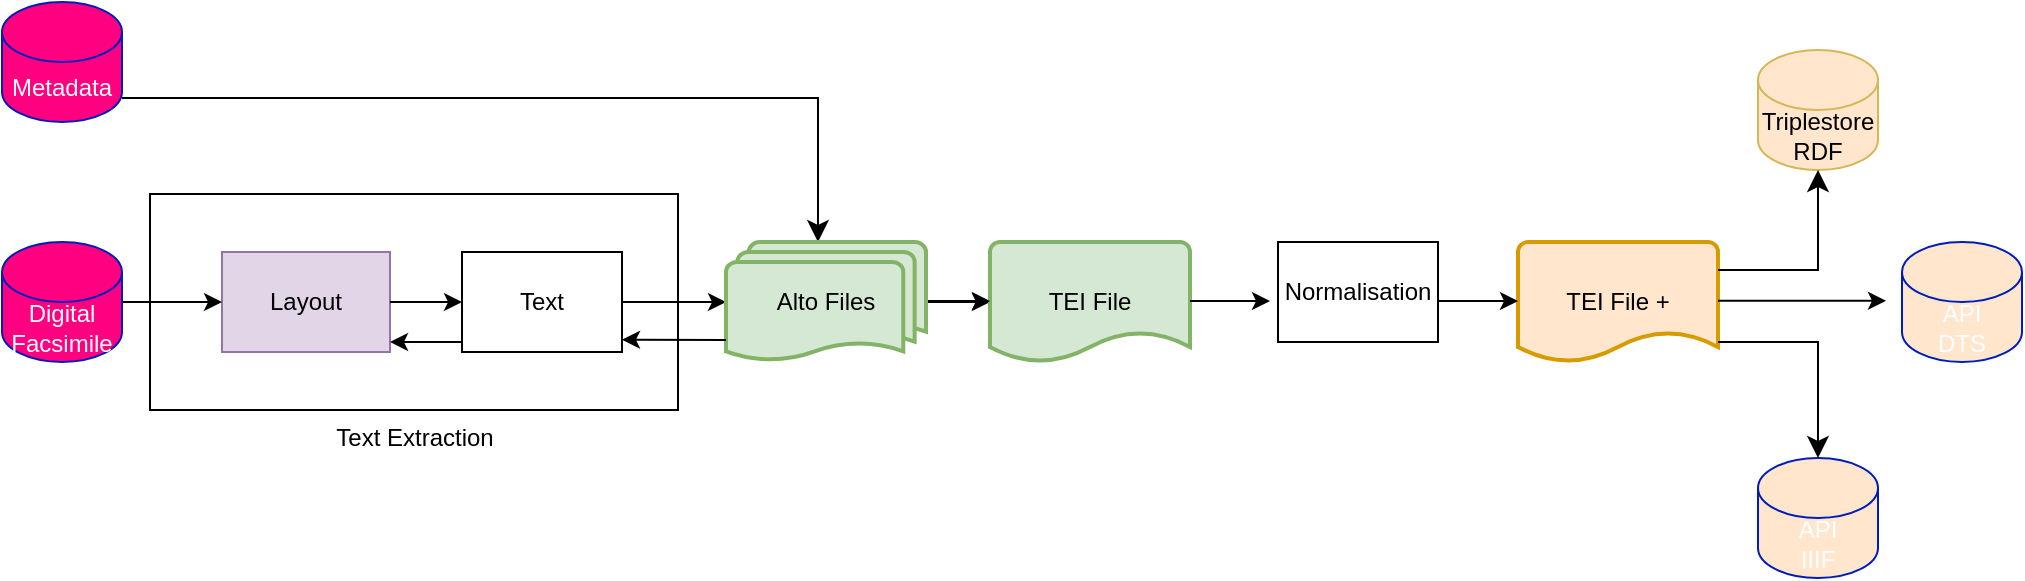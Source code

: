 <mxfile version="27.1.6">
  <diagram name="Page-1" id="8GD4mjo0wxzKbK60EgCC">
    <mxGraphModel dx="1162" dy="751" grid="1" gridSize="12" guides="1" tooltips="1" connect="1" arrows="1" fold="1" page="1" pageScale="1" pageWidth="827" pageHeight="1169" math="0" shadow="0">
      <root>
        <mxCell id="0" />
        <mxCell id="1" parent="0" />
        <mxCell id="FtyBfxp5inxuuh24bvAW-27" value="Text Extraction" style="verticalLabelPosition=bottom;verticalAlign=top;html=1;shape=mxgraph.basic.rect;fillColor2=none;strokeWidth=1;size=20;indent=5;" vertex="1" parent="1">
          <mxGeometry x="84" y="276" width="264" height="108" as="geometry" />
        </mxCell>
        <mxCell id="FtyBfxp5inxuuh24bvAW-1" value="Metadata" style="shape=cylinder3;whiteSpace=wrap;html=1;boundedLbl=1;backgroundOutline=1;size=15;labelBackgroundColor=none;fillColor=light-dark(#FF0080,#99004D);fontColor=#ffffff;strokeColor=light-dark(#001DBC,#33001A);" vertex="1" parent="1">
          <mxGeometry x="10" y="180" width="60" height="60" as="geometry" />
        </mxCell>
        <mxCell id="FtyBfxp5inxuuh24bvAW-3" value="Layout" style="rounded=0;whiteSpace=wrap;html=1;labelBackgroundColor=none;fillColor=light-dark(#E1D5E7,#FFFFFF);strokeColor=light-dark(#9673A6,#000000);fontColor=light-dark(#000000,#000000);" vertex="1" parent="1">
          <mxGeometry x="120" y="305" width="84" height="50" as="geometry" />
        </mxCell>
        <mxCell id="FtyBfxp5inxuuh24bvAW-17" value="" style="edgeStyle=orthogonalEdgeStyle;rounded=0;orthogonalLoop=1;jettySize=auto;html=1;strokeColor=light-dark(#000000,#00FF00);" edge="1" parent="1" source="FtyBfxp5inxuuh24bvAW-8" target="FtyBfxp5inxuuh24bvAW-10">
          <mxGeometry relative="1" as="geometry" />
        </mxCell>
        <mxCell id="FtyBfxp5inxuuh24bvAW-4" value="&lt;font style=&quot;color: light-dark(rgb(0, 0, 0), rgb(0, 0, 0));&quot;&gt;Text&lt;/font&gt;" style="rounded=0;whiteSpace=wrap;html=1;labelBackgroundColor=none;strokeColor=default;fillColor=light-dark(#FFFFFF,#FFFFFF);" vertex="1" parent="1">
          <mxGeometry x="240" y="305" width="80" height="50" as="geometry" />
        </mxCell>
        <mxCell id="FtyBfxp5inxuuh24bvAW-5" value="" style="endArrow=classic;html=1;rounded=0;exitX=1;exitY=0.5;exitDx=0;exitDy=0;exitPerimeter=0;entryX=0;entryY=0.5;entryDx=0;entryDy=0;labelBackgroundColor=none;fontColor=default;strokeColor=light-dark(#000000,#00CC00);" edge="1" parent="1" source="FtyBfxp5inxuuh24bvAW-11" target="FtyBfxp5inxuuh24bvAW-3">
          <mxGeometry width="50" height="50" relative="1" as="geometry">
            <mxPoint x="90.0" y="299.52" as="sourcePoint" />
            <mxPoint x="189.96" y="299.5" as="targetPoint" />
          </mxGeometry>
        </mxCell>
        <mxCell id="FtyBfxp5inxuuh24bvAW-7" value="" style="endArrow=classic;html=1;rounded=0;exitX=1;exitY=0.5;exitDx=0;exitDy=0;entryX=0;entryY=0.5;entryDx=0;entryDy=0;labelBackgroundColor=none;fontColor=default;strokeColor=light-dark(#000000,#00CC00);" edge="1" parent="1" source="FtyBfxp5inxuuh24bvAW-3" target="FtyBfxp5inxuuh24bvAW-4">
          <mxGeometry width="50" height="50" relative="1" as="geometry">
            <mxPoint x="320" y="360" as="sourcePoint" />
            <mxPoint x="320" y="308" as="targetPoint" />
          </mxGeometry>
        </mxCell>
        <mxCell id="FtyBfxp5inxuuh24bvAW-9" value="TEI File +" style="strokeWidth=2;html=1;shape=mxgraph.flowchart.document2;whiteSpace=wrap;size=0.25;labelBackgroundColor=none;fillColor=light-dark(#FFE6CC,#FF66B3);strokeColor=light-dark(#D79B00,#99004D);fontColor=light-dark(#000000,#000000);" vertex="1" parent="1">
          <mxGeometry x="768" y="300" width="100" height="60" as="geometry" />
        </mxCell>
        <mxCell id="FtyBfxp5inxuuh24bvAW-10" value="&lt;font style=&quot;color: light-dark(rgb(0, 0, 0), rgb(0, 0, 0));&quot;&gt;TEI File&lt;/font&gt;" style="strokeWidth=2;html=1;shape=mxgraph.flowchart.document2;whiteSpace=wrap;size=0.25;labelBackgroundColor=none;fillColor=light-dark(#D5E8D4,#6EC369);strokeColor=#82b366;" vertex="1" parent="1">
          <mxGeometry x="504" y="300" width="100" height="60" as="geometry" />
        </mxCell>
        <mxCell id="FtyBfxp5inxuuh24bvAW-11" value="Digital Facsimile" style="shape=cylinder3;whiteSpace=wrap;html=1;boundedLbl=1;backgroundOutline=1;size=15;labelBackgroundColor=none;fillColor=light-dark(#FF0080,#99004D);fontColor=#ffffff;strokeColor=light-dark(#001DBC,#33001A);" vertex="1" parent="1">
          <mxGeometry x="10" y="300" width="60" height="60" as="geometry" />
        </mxCell>
        <mxCell id="FtyBfxp5inxuuh24bvAW-13" value="" style="endArrow=classic;html=1;rounded=0;exitX=0.995;exitY=0.387;exitDx=0;exitDy=0;exitPerimeter=0;entryX=-0.012;entryY=0.387;entryDx=0;entryDy=0;entryPerimeter=0;labelBackgroundColor=none;fontColor=default;strokeColor=light-dark(#000000,#00CC00);" edge="1" parent="1">
          <mxGeometry width="50" height="50" relative="1" as="geometry">
            <mxPoint x="464" y="329.5" as="sourcePoint" />
            <mxPoint x="504" y="329.5" as="targetPoint" />
          </mxGeometry>
        </mxCell>
        <mxCell id="FtyBfxp5inxuuh24bvAW-16" value="" style="edgeStyle=segmentEdgeStyle;endArrow=classic;html=1;curved=0;rounded=0;endSize=8;startSize=8;strokeColor=light-dark(#000000,#00FF00);" edge="1" parent="1">
          <mxGeometry width="50" height="50" relative="1" as="geometry">
            <mxPoint x="70" y="228" as="sourcePoint" />
            <mxPoint x="418" y="300" as="targetPoint" />
            <Array as="points">
              <mxPoint x="418" y="228" />
              <mxPoint x="418" y="300" />
            </Array>
          </mxGeometry>
        </mxCell>
        <mxCell id="FtyBfxp5inxuuh24bvAW-19" value="" style="endArrow=classic;html=1;rounded=0;exitX=0.995;exitY=0.387;exitDx=0;exitDy=0;exitPerimeter=0;entryX=-0.012;entryY=0.387;entryDx=0;entryDy=0;entryPerimeter=0;labelBackgroundColor=none;fontColor=default;strokeColor=light-dark(#000000,#00FF00);" edge="1" parent="1">
          <mxGeometry width="50" height="50" relative="1" as="geometry">
            <mxPoint x="604" y="329.5" as="sourcePoint" />
            <mxPoint x="644" y="329.5" as="targetPoint" />
          </mxGeometry>
        </mxCell>
        <mxCell id="FtyBfxp5inxuuh24bvAW-20" value="Triplestore&lt;div&gt;RDF&lt;/div&gt;" style="shape=cylinder3;whiteSpace=wrap;html=1;boundedLbl=1;backgroundOutline=1;size=15;labelBackgroundColor=none;fillColor=light-dark(#FFE6CC,#EA6B66);strokeColor=light-dark(#D6B656,#000000);fontColor=light-dark(#000000,#000000);" vertex="1" parent="1">
          <mxGeometry x="888" y="204" width="60" height="60" as="geometry" />
        </mxCell>
        <mxCell id="FtyBfxp5inxuuh24bvAW-21" value="API&lt;div&gt;DTS&lt;/div&gt;" style="shape=cylinder3;whiteSpace=wrap;html=1;boundedLbl=1;backgroundOutline=1;size=15;labelBackgroundColor=none;fillColor=light-dark(#FFE6CC,#EA6B66);fontColor=#ffffff;strokeColor=light-dark(#001DBC,#33001A);" vertex="1" parent="1">
          <mxGeometry x="960" y="300" width="60" height="60" as="geometry" />
        </mxCell>
        <mxCell id="FtyBfxp5inxuuh24bvAW-22" value="API&lt;div&gt;IIIF&lt;/div&gt;" style="shape=cylinder3;whiteSpace=wrap;html=1;boundedLbl=1;backgroundOutline=1;size=15;labelBackgroundColor=none;fillColor=light-dark(#FFE6CC,#EA6B66);fontColor=#ffffff;strokeColor=light-dark(#001DBC,#33001A);" vertex="1" parent="1">
          <mxGeometry x="888" y="408" width="60" height="60" as="geometry" />
        </mxCell>
        <mxCell id="FtyBfxp5inxuuh24bvAW-24" value="Normalisation" style="rounded=0;whiteSpace=wrap;html=1;labelBackgroundColor=none;strokeColor=default;fillColor=light-dark(#FFFFFF,#FFFFFF);fontColor=light-dark(#000000,#000000);" vertex="1" parent="1">
          <mxGeometry x="648" y="300" width="80" height="50" as="geometry" />
        </mxCell>
        <mxCell id="FtyBfxp5inxuuh24bvAW-25" value="" style="endArrow=classic;html=1;rounded=0;exitX=0.995;exitY=0.387;exitDx=0;exitDy=0;exitPerimeter=0;entryX=-0.012;entryY=0.387;entryDx=0;entryDy=0;entryPerimeter=0;labelBackgroundColor=none;fontColor=default;strokeColor=light-dark(#000000,#00FF00);" edge="1" parent="1">
          <mxGeometry width="50" height="50" relative="1" as="geometry">
            <mxPoint x="728" y="329.5" as="sourcePoint" />
            <mxPoint x="768" y="329.5" as="targetPoint" />
          </mxGeometry>
        </mxCell>
        <mxCell id="FtyBfxp5inxuuh24bvAW-29" value="" style="edgeStyle=segmentEdgeStyle;endArrow=classic;html=1;curved=0;rounded=0;endSize=8;startSize=8;entryX=0.5;entryY=0;entryDx=0;entryDy=0;entryPerimeter=0;strokeColor=light-dark(#000000,#00FF00);" edge="1" parent="1" target="FtyBfxp5inxuuh24bvAW-22">
          <mxGeometry width="50" height="50" relative="1" as="geometry">
            <mxPoint x="868" y="350" as="sourcePoint" />
            <mxPoint x="916" y="396" as="targetPoint" />
          </mxGeometry>
        </mxCell>
        <mxCell id="FtyBfxp5inxuuh24bvAW-30" value="" style="edgeStyle=segmentEdgeStyle;endArrow=classic;html=1;curved=0;rounded=0;endSize=8;startSize=8;strokeColor=light-dark(#000000,#00FF00);" edge="1" parent="1">
          <mxGeometry width="50" height="50" relative="1" as="geometry">
            <mxPoint x="868" y="314" as="sourcePoint" />
            <mxPoint x="918" y="264" as="targetPoint" />
          </mxGeometry>
        </mxCell>
        <mxCell id="FtyBfxp5inxuuh24bvAW-34" value="" style="endArrow=classic;html=1;rounded=0;strokeColor=light-dark(#000000,#00FF00);" edge="1" parent="1">
          <mxGeometry width="50" height="50" relative="1" as="geometry">
            <mxPoint x="868" y="329.41" as="sourcePoint" />
            <mxPoint x="952" y="329.41" as="targetPoint" />
          </mxGeometry>
        </mxCell>
        <mxCell id="FtyBfxp5inxuuh24bvAW-35" value="" style="edgeStyle=orthogonalEdgeStyle;rounded=0;orthogonalLoop=1;jettySize=auto;html=1;strokeColor=light-dark(#000000,#00FF00);" edge="1" parent="1" source="FtyBfxp5inxuuh24bvAW-4" target="FtyBfxp5inxuuh24bvAW-8">
          <mxGeometry relative="1" as="geometry">
            <mxPoint x="320" y="330" as="sourcePoint" />
            <mxPoint x="504" y="330" as="targetPoint" />
          </mxGeometry>
        </mxCell>
        <mxCell id="FtyBfxp5inxuuh24bvAW-8" value="&lt;font style=&quot;color: light-dark(rgb(0, 0, 0), rgb(0, 0, 0));&quot;&gt;Alto Files&lt;/font&gt;" style="strokeWidth=2;html=1;shape=mxgraph.flowchart.multi-document;whiteSpace=wrap;labelBackgroundColor=none;fillColor=light-dark(#D5E8D4,#6EC369);strokeColor=#82B366;" vertex="1" parent="1">
          <mxGeometry x="372" y="300" width="100" height="60" as="geometry" />
        </mxCell>
        <mxCell id="FtyBfxp5inxuuh24bvAW-36" value="" style="endArrow=classic;html=1;rounded=0;strokeColor=light-dark(#000000,#CC0000);" edge="1" parent="1">
          <mxGeometry width="50" height="50" relative="1" as="geometry">
            <mxPoint x="372" y="349" as="sourcePoint" />
            <mxPoint x="320" y="348.82" as="targetPoint" />
          </mxGeometry>
        </mxCell>
        <mxCell id="FtyBfxp5inxuuh24bvAW-37" value="" style="endArrow=classic;html=1;rounded=0;strokeColor=light-dark(#000000,#FF0000);" edge="1" parent="1">
          <mxGeometry width="50" height="50" relative="1" as="geometry">
            <mxPoint x="240" y="350" as="sourcePoint" />
            <mxPoint x="204" y="350" as="targetPoint" />
          </mxGeometry>
        </mxCell>
      </root>
    </mxGraphModel>
  </diagram>
</mxfile>
